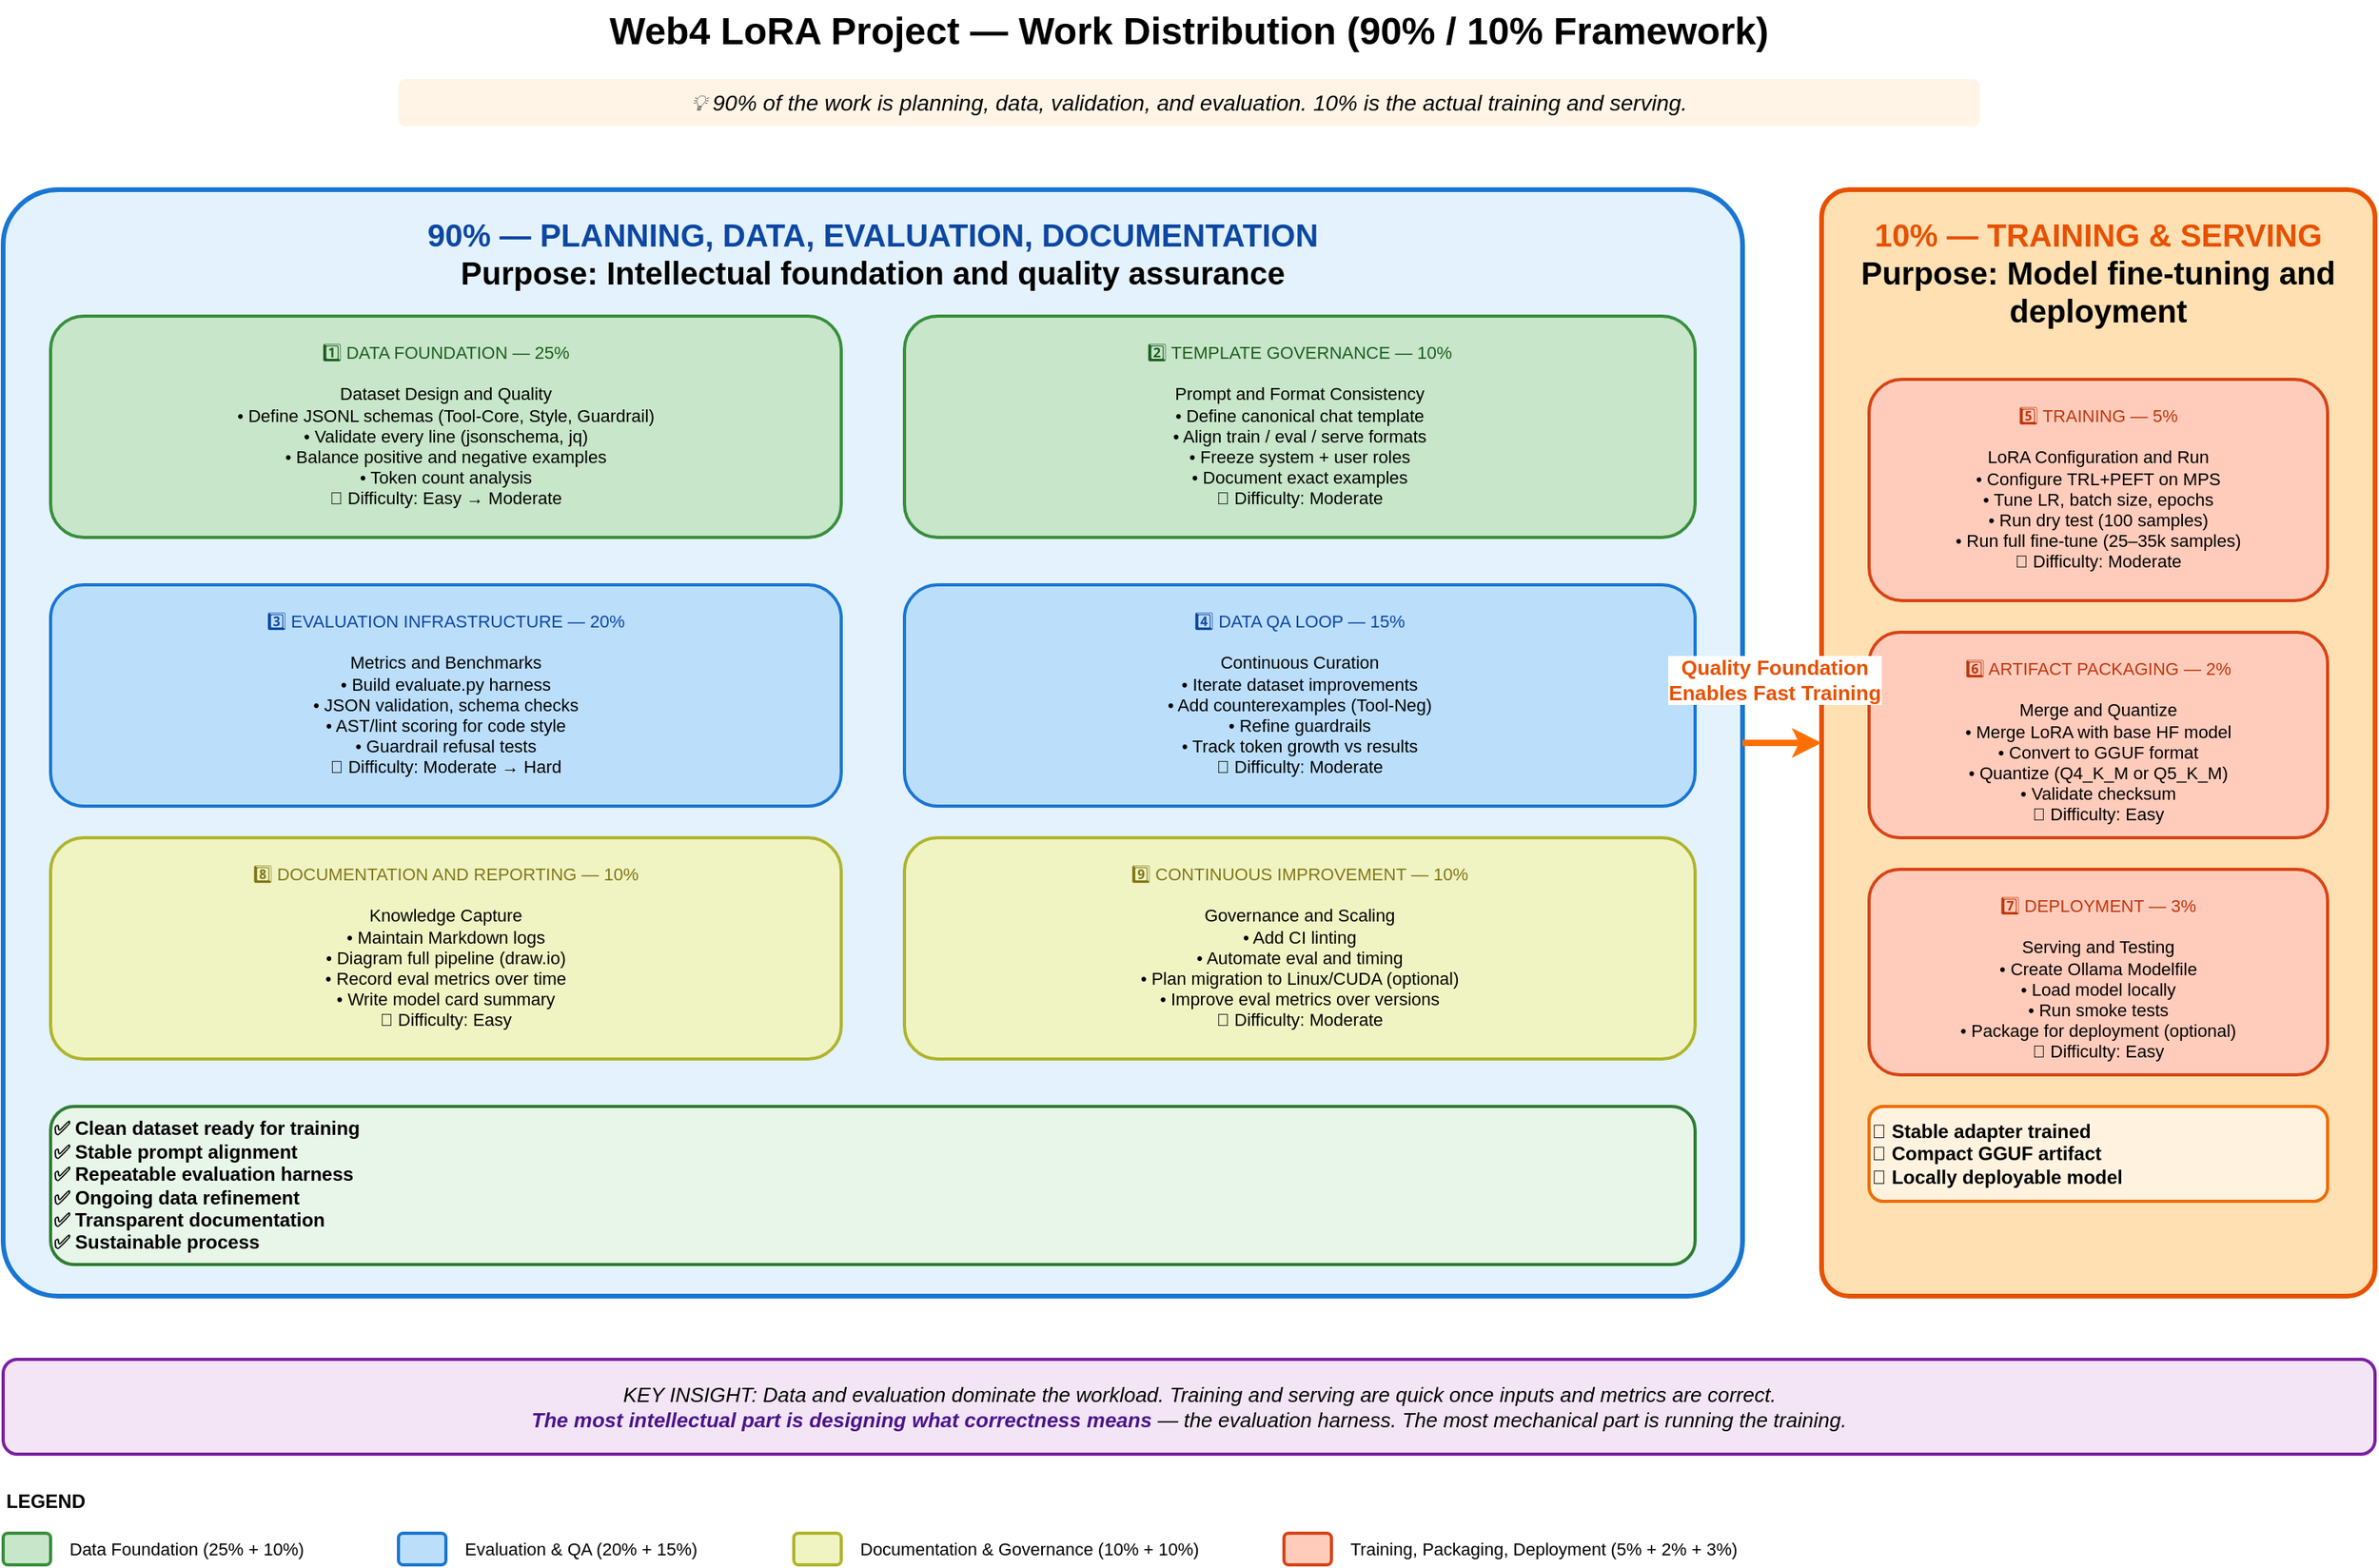 <mxfile>
    <diagram name="Work Distribution 90/10" id="work-dist-90-10">
        <mxGraphModel dx="1829" dy="711" grid="1" gridSize="10" guides="1" tooltips="1" connect="1" arrows="1" fold="1" page="1" pageScale="1" pageWidth="1600" pageHeight="1200" math="0" shadow="0">
            <root>
                <mxCell id="0"/>
                <mxCell id="1" parent="0"/>
                <mxCell id="title" value="Web4 LoRA Project — Work Distribution (90% / 10% Framework)" style="text;html=1;strokeColor=none;fillColor=none;align=center;verticalAlign=middle;whiteSpace=wrap;rounded=0;fontSize=24;fontStyle=1" parent="1" vertex="1">
                    <mxGeometry x="300" y="20" width="1000" height="40" as="geometry"/>
                </mxCell>
                <mxCell id="subtitle" value="💡 90% of the work is planning, data, validation, and evaluation. 10% is the actual training and serving." style="text;html=1;strokeColor=none;fillColor=#FFF4E6;align=center;verticalAlign=middle;whiteSpace=wrap;rounded=1;fontSize=14;fontStyle=2" parent="1" vertex="1">
                    <mxGeometry x="300" y="70" width="1000" height="30" as="geometry"/>
                </mxCell>
                <object label="&lt;font color=&quot;#0D47A1&quot;&gt;90% — PLANNING, DATA, EVALUATION, DOCUMENTATION&lt;/font&gt;&#xa;Purpose: Intellectual foundation and quality assurance" tooltip="The 90 percent Planning, Data, Evaluation, and Documentation phase represents the intellectual foundation of the Web4 LoRA project. This substantial effort allocation reflects a fundamental truth in machine learning: the quality of your training data and evaluation methodology determines model success far more than training hyperparameters or architecture choices. This phase encompasses nine distinct activities: Data Foundation (25 percent) creates clean, schema-valid datasets with proper JSONL formatting and balanced examples. Template Governance (10 percent) ensures consistent chat formatting across training, evaluation, and serving to prevent prompt misalignment. Evaluation Infrastructure (20 percent) builds the quantitative harness for measuring model quality with metrics like JSON validity, code style compliance, and guardrail refusal accuracy. Data QA Loop (15 percent) continuously refines the dataset by adding counterexamples, fixing edge cases, and tracking improvement over iterations. Documentation and Reporting (10 percent) maintains transparent records of decisions, metrics, and pipeline design. Continuous Improvement (10 percent) adds governance like CI linting and automated evaluation to ensure sustainability. The 90 percent allocation is not arbitrary - it reflects real-world experience that data quality issues, evaluation design challenges, and documentation gaps consume the majority of project time. Training itself (5 percent) is relatively quick once you have clean data and know what success looks like. The expected outcome is a quality foundation that enables fast, confident training iterations. When data is clean and evaluation is trustworthy, you can quickly identify and fix issues rather than guessing whether poor results are due to data problems, prompt misalignment, or training configuration. This front-loaded investment in quality pays dividends throughout the project lifecycle by eliminating the most common sources of training failures and enabling reproducible, scientific iteration on model improvements." id="planning-box">
                    <mxCell style="rounded=1;whiteSpace=wrap;html=1;fillColor=#E3F2FD;strokeColor=#1976D2;strokeWidth=3;arcSize=5;fontSize=20;fontStyle=1;verticalAlign=top;spacingTop=10;" parent="1" vertex="1">
                        <mxGeometry x="50" y="140" width="1100" height="700" as="geometry"/>
                    </mxCell>
                </object>
                <object label="&lt;font color=&quot;#1B5E20&quot;&gt;1️⃣ DATA FOUNDATION — 25%&lt;/font&gt;&#xa;&#xa;Dataset Design and Quality&#xa;• Define JSONL schemas (Tool-Core, Style, Guardrail)&#xa;• Validate every line (jsonschema, jq)&#xa;• Balance positive and negative examples&#xa;• Token count analysis&#xa;🎯 Difficulty: Easy → Moderate" tooltip="Data Foundation (25 percent of total effort) establishes the quality foundation for the entire Web4 LoRA project by creating a clean, well-structured dataset that teaches the model correct Web4 patterns. Define JSONL schemas means creating strict schemas for three main buckets: Tool-Core (structured tool-calling with JSON output), Style (Web4 coding conventions and architecture patterns), and Guardrail (refusal patterns for inappropriate requests). Each schema specifies required fields (task_type, instruction, input, output), data types, and validation rules to ensure consistency across all training examples. Validate every line uses automated tools like jsonschema for schema compliance and jq for JSON parsing to catch malformed data before training. This prevents training failures due to corrupt data and ensures every example is properly formatted. Balance positive and negative examples means including both correct patterns (what to do) and counterexamples (what not to do). For Tool-Core, this includes Tool-Neg examples showing incorrect tool usage. For Guardrails, this means both refusal patterns and acceptable requests. The balance prevents the model from being too permissive or too restrictive. Token count analysis ensures all training examples fit within the model maximum sequence length (typically 2048 or 4096 tokens). This involves tokenizing each example, measuring token counts, identifying outliers, and either splitting long examples or removing them. Proper token analysis prevents truncation during training that would corrupt learning. The 25 percent effort allocation reflects that dataset quality is the single most important factor in fine-tuning success - garbage in, garbage out. Expected outcome is a clean, schema-valid dataset ready for LoRA training with confidence that every example teaches correct patterns. Difficulty ranges from Easy (basic JSONL formatting) to Moderate (balancing examples, handling edge cases) but does not require ML expertise, just attention to detail and data quality discipline." id="phase1">
                    <mxCell style="rounded=1;whiteSpace=wrap;html=1;fillColor=#C8E6C9;strokeColor=#388E3C;strokeWidth=2;fontSize=11;fontStyle=0;verticalAlign=top;spacingTop=10;" parent="1" vertex="1">
                        <mxGeometry x="80" y="220" width="500" height="140" as="geometry"/>
                    </mxCell>
                </object>
                <object label="&lt;font color=&quot;#1B5E20&quot;&gt;2️⃣ TEMPLATE GOVERNANCE — 10%&lt;/font&gt;&#xa;&#xa;Prompt and Format Consistency&#xa;• Define canonical chat template&#xa;• Align train / eval / serve formats&#xa;• Freeze system + user roles&#xa;• Document exact examples&#xa;🎯 Difficulty: Moderate" tooltip="Template Governance (10 percent of total effort) ensures consistent chat formatting across training, evaluation, and serving to prevent the most common and frustrating source of fine-tuning failures: prompt misalignment. Define canonical chat template means establishing the exact format for system messages, user messages, and assistant responses that will be used throughout the project. For example, ChatML format with specific tags or Llama-2 style with special tokens. The template must be frozen early and never changed mid-project. Align train, eval, and serve formats ensures the model sees the same prompt structure during training (TRL/PEFT), evaluation (your test harness), and production serving (Ollama/vLLM). Misalignment here causes mysterious performance drops where the model works in training but fails in production because the prompt format changed. Freeze system and user roles means deciding upfront what instructions go in the system message versus user message and maintaining this separation consistently. For Web4, this might mean system message contains tool schemas while user message contains the actual request. Document exact examples creates reference templates showing the complete formatting including special tokens, whitespace, and newlines. These examples serve as the source of truth for all code that generates prompts. The 10 percent effort allocation reflects that while prompt formatting seems trivial, getting it right across multiple tools (training framework, evaluation scripts, serving platform) requires careful attention and validation. Common pitfalls include extra newlines that change tokenization, missing special tokens that confuse the model, and inconsistent role assignments that break tool-calling. Expected outcome is stable and deterministic prompt alignment where the model receives consistent formatting throughout its lifecycle. Difficulty is Moderate because it requires understanding how different tools handle chat templates and debugging subtle tokenization differences that are hard to spot visually." id="phase2">
                    <mxCell style="rounded=1;whiteSpace=wrap;html=1;fillColor=#C8E6C9;strokeColor=#388E3C;strokeWidth=2;fontSize=11;fontStyle=0;verticalAlign=top;spacingTop=10;" parent="1" vertex="1">
                        <mxGeometry x="620" y="220" width="500" height="140" as="geometry"/>
                    </mxCell>
                </object>
                <object label="&lt;font color=&quot;#0D47A1&quot;&gt;3️⃣ EVALUATION INFRASTRUCTURE — 20%&lt;/font&gt;&#xa;&#xa;Metrics and Benchmarks&#xa;• Build evaluate.py harness&#xa;• JSON validation, schema checks&#xa;• AST/lint scoring for code style&#xa;• Guardrail refusal tests&#xa;🎯 Difficulty: Moderate → Hard" tooltip="Evaluation Infrastructure (20 percent of total effort) builds the quantitative harness for measuring model quality, answering the critical question: how do you know if your model is good. Build evaluate.py harness creates a standalone script that runs the model on a hold-out test set and produces numerical scores for different capabilities. This harness must be deterministic (same input always produces same output) and automated (no manual inspection required for pass/fail decisions). JSON validation and schema checks verify that the model generates syntactically correct JSON that matches expected schemas. For tool-calling models, this measures whether the model outputs parseable JSON with required fields and correct data types. A model that generates 95 percent valid JSON is usable in production, while one that generates 60 percent valid JSON is not. AST and lint scoring for code style uses automated tools like ESLint or Prettier to measure whether generated code follows style guidelines. For Web4, this might check proper naming conventions, correct imports, and proper class structure. AST (Abstract Syntax Tree) analysis verifies code structure beyond surface formatting. Guardrail refusal tests measure whether the model correctly refuses inappropriate requests using the REFUSAL tag. This tests both precision (does it refuse bad requests) and recall (does it accept good requests). The evaluation harness must test edge cases, adversarial inputs, and common failure modes, not just happy path examples. The 20 percent effort allocation reflects that designing good evaluation metrics is intellectually challenging - you must define what correctness means quantitatively. Poor evaluation leads to over-optimizing on the wrong metrics or missing critical failures. Expected outcome is repeatable quantitative evaluation of model quality that provides trustworthy signals for improvement. You should be able to run evaluate.py, see scores, make changes, and confidently know whether the change helped or hurt. Difficulty is Moderate to Hard because it requires both programming skill (building the harness) and domain expertise (knowing what to measure and how)." id="phase3">
                    <mxCell style="rounded=1;whiteSpace=wrap;html=1;fillColor=#BBDEFB;strokeColor=#1976D2;strokeWidth=2;fontSize=11;fontStyle=0;verticalAlign=top;spacingTop=10;" parent="1" vertex="1">
                        <mxGeometry x="80" y="390" width="500" height="140" as="geometry"/>
                    </mxCell>
                </object>
                <object label="&lt;font color=&quot;#0D47A1&quot;&gt;4️⃣ DATA QA LOOP — 15%&lt;/font&gt;&#xa;&#xa;Continuous Curation&#xa;• Iterate dataset improvements&#xa;• Add counterexamples (Tool-Neg)&#xa;• Refine guardrails&#xa;• Track token growth vs results&#xa;🎯 Difficulty: Moderate" tooltip="Data QA Loop (15 percent of total effort) continuously refines the dataset based on evaluation results and observed model failures, implementing a scientific improvement cycle. Iterate dataset improvements means using evaluation metrics to identify weaknesses (model generates invalid JSON 20 percent of the time, model refuses valid requests 5 percent of the time) and systematically adding training examples to address those weaknesses. This is evidence-based dataset curation, not random example generation. Add counterexamples (Tool-Neg) specifically targets common model mistakes by including negative examples. If the model often generates prose instead of JSON, add Tool-Neg examples showing the wrong way with corrections. If the model hallucinates tool names, add examples with similar-but-wrong names and proper refusals. Counterexamples teach the model what not to do, which is often more valuable than additional positive examples. Refine guardrails involves tuning the balance between safety and usefulness. If the model refuses too many benign requests (high false positive rate), add more examples of acceptable requests. If it accepts dangerous requests (low refusal rate), add more refusal examples with explanations. This iterative tuning is essential for production-ready guardrails. Track token growth versus results monitors dataset size and measures whether adding more examples continues to improve metrics or shows diminishing returns. If adding 1000 examples improves JSON validity from 85 percent to 90 percent but the next 1000 only improves it to 90.5 percent, you have hit the data ceiling and need qualitative improvements, not just more quantity. The 15 percent effort allocation reflects that quality improvement is iterative - you will not get the dataset perfect on the first try. Multiple rounds of train, evaluate, identify failures, add examples, and retrain are normal and expected. Expected outcome is ongoing dataset refinement that reduces overfit and bias while systematically addressing model weaknesses. Difficulty is Moderate because it requires analytical thinking to diagnose failures and creativity to design examples that fix specific issues rather than just adding more random data." id="phase4">
                    <mxCell style="rounded=1;whiteSpace=wrap;html=1;fillColor=#BBDEFB;strokeColor=#1976D2;strokeWidth=2;fontSize=11;fontStyle=0;verticalAlign=top;spacingTop=10;" parent="1" vertex="1">
                        <mxGeometry x="620" y="390" width="500" height="140" as="geometry"/>
                    </mxCell>
                </object>
                <object label="&lt;font color=&quot;#827717&quot;&gt;8️⃣ DOCUMENTATION AND REPORTING — 10%&lt;/font&gt;&#xa;&#xa;Knowledge Capture&#xa;• Maintain Markdown logs&#xa;• Diagram full pipeline (draw.io)&#xa;• Record eval metrics over time&#xa;• Write model card summary&#xa;🎯 Difficulty: Easy" tooltip="Documentation and Reporting (10 percent of total effort) maintains transparent records of decisions, metrics, and pipeline design to ensure reproducibility and knowledge transfer. Maintain Markdown logs creates running documentation of key decisions, experiments tried, and lessons learned. This includes rationale for hyperparameter choices, explanations of why certain dataset changes were made, and records of what worked versus what failed. These logs are invaluable when revisiting the project months later or onboarding new team members. Diagram full pipeline using draw.io or similar tools creates visual representations of the complete training workflow: data preparation, validation, training, evaluation, and deployment. Diagrams communicate complex processes more effectively than text and serve as reference documentation for understanding system architecture. Record eval metrics over time tracks quantitative improvements across training iterations. This means logging scores from evaluate.py after each training run with timestamps, dataset versions, and hyperparameters. Tracking metrics over time reveals trends (are we improving or plateauing), validates that changes have intended effects, and provides data for retrospectives. Write model card summary documents the final model capabilities, limitations, intended use cases, and known failure modes following model card best practices. This transparency is essential for responsible AI deployment and helps users understand what the model can and cannot do. The 10 percent effort allocation recognizes that documentation often feels like overhead but pays massive dividends in project sustainability. Undocumented projects become unmaintainable as team members forget decisions or leave. Expected outcome is transparent, reproducible documentation that enables anyone to understand the complete training pipeline, reproduce results, and continue improving the model. Difficulty is Easy because it requires diligence and discipline, not specialized skills. The hard part is doing it consistently throughout the project rather than scrambling to document everything at the end." id="phase8">
                    <mxCell style="rounded=1;whiteSpace=wrap;html=1;fillColor=#F0F4C3;strokeColor=#AFB42B;strokeWidth=2;fontSize=11;fontStyle=0;verticalAlign=top;spacingTop=10;" parent="1" vertex="1">
                        <mxGeometry x="80" y="550" width="500" height="140" as="geometry"/>
                    </mxCell>
                </object>
                <object label="&lt;font color=&quot;#827717&quot;&gt;9️⃣ CONTINUOUS IMPROVEMENT — 10%&lt;/font&gt;&#xa;&#xa;Governance and Scaling&#xa;• Add CI linting&#xa;• Automate eval and timing&#xa;• Plan migration to Linux/CUDA (optional)&#xa;• Improve eval metrics over versions&#xa;🎯 Difficulty: Moderate" tooltip="Continuous Improvement (10 percent of total effort) adds governance and automation to ensure the training process is sustainable and can scale beyond the initial prototype. Add CI linting integrates automated checks into version control using GitHub Actions or similar CI/CD systems. This includes JSONL format validation, schema checking, and code linting to catch errors before they reach production. CI prevents regression where working datasets accidentally get corrupted by manual edits. Automate eval and timing creates scripts that automatically run evaluation after training completes and record timing metrics for each pipeline stage. Automation eliminates manual toil and ensures consistent evaluation methodology across all training runs. For example, a post-training hook that runs evaluate.py and appends results to a CSV log with timestamps. Plan migration to Linux or CUDA for optional future scaling documents the path to move from M1 Mac prototype to larger-scale training infrastructure. This includes identifying bottlenecks (is M1 too slow for larger datasets), researching cloud GPU options, and planning data migration strategies. Even if you never execute the migration, having a plan reduces risk. Improve eval metrics over versions means continuously refining what you measure and how. As you learn more about model failures, add new evaluation categories. If you discover the model has edge case failures not caught by existing metrics, design new tests. Evaluation methodology should evolve with your understanding. The 10 percent effort allocation reflects that sustainability work is often deferred during initial development but becomes critical for long-term success. Projects without governance accumulate technical debt and become hard to maintain. Expected outcome is a sustainable, repeatable training process with automated quality checks and clear evolution path. The project can continue improving over multiple iterations without requiring heroic manual effort. Difficulty is Moderate because it requires DevOps knowledge (CI setup, automation) and strategic thinking (planning future scaling) beyond basic training skills." id="phase9">
                    <mxCell style="rounded=1;whiteSpace=wrap;html=1;fillColor=#F0F4C3;strokeColor=#AFB42B;strokeWidth=2;fontSize=11;fontStyle=0;verticalAlign=top;spacingTop=10;" parent="1" vertex="1">
                        <mxGeometry x="620" y="550" width="500" height="140" as="geometry"/>
                    </mxCell>
                </object>
                <mxCell id="summary-90" value="✅ Clean dataset ready for training&lt;br&gt;✅ Stable prompt alignment&lt;br&gt;✅ Repeatable evaluation harness&lt;br&gt;✅ Ongoing data refinement&lt;br&gt;✅ Transparent documentation&lt;br&gt;✅ Sustainable process" style="rounded=1;whiteSpace=wrap;html=1;fillColor=#E8F5E9;strokeColor=#2E7D32;strokeWidth=2;align=left;verticalAlign=middle;fontSize=12;fontStyle=1" parent="1" vertex="1">
                    <mxGeometry x="80" y="720" width="1040" height="100" as="geometry"/>
                </mxCell>
                <object label="&lt;font color=&quot;#E65100&quot;&gt;10% — TRAINING &amp; SERVING&lt;/font&gt;&#xa;Purpose: Model fine-tuning and deployment" tooltip="The 10 percent Training and Serving phase represents the mechanical execution of the Web4 LoRA project after the intellectual foundation has been established. This modest effort allocation reflects a fundamental truth in machine learning: once you have clean data, proper evaluation metrics, and clear success criteria, the actual training and deployment are relatively quick and straightforward operations. This phase encompasses three distinct activities: Training (5 percent) configures and runs LoRA fine-tuning using TRL and PEFT on Mac M1 Metal, tuning hyperparameters like learning rate, batch size, and epochs, running dry tests with 100 samples to validate the pipeline, then executing full fine-tuning on 25-35k samples. Artifact Packaging (2 percent) merges LoRA adapters with the base Hugging Face model, converts to GGUF format using llama.cpp tools, applies quantization (Q4_K_M or Q5_K_M) to reduce file size while maintaining quality, and validates checksums to ensure artifact integrity. Deployment (3 percent) creates Ollama Modelfiles with proper configuration, loads the quantized model locally for testing, runs smoke tests using the evaluation dataset to verify correct behavior, and optionally packages the model for Docker Desktop Models for professional deployment. The 10 percent allocation is not arbitrary - it reflects real-world experience that training itself is fast (hours to days) compared to the weeks spent on data preparation and evaluation design. The expected outcome is a stable LoRA adapter trained on M1 hardware, a compact GGUF artifact ready for serving (typically 2-4GB for Q4 quantization), and a locally deployable quantized model responding correctly to Web4 component generation requests. When the 90 percent foundation is solid, this 10 percent execution phase proceeds smoothly with minimal debugging or iteration. The difficulty ranges from Easy (packaging and deployment are well-documented processes) to Moderate (training requires understanding hyperparameters and monitoring for overfitting), but none of these tasks require advanced ML expertise - just careful following of established procedures and validation that each step produces expected outputs." id="training-box">
                    <mxCell style="rounded=1;whiteSpace=wrap;html=1;fillColor=#FFE0B2;strokeColor=#E65100;strokeWidth=3;arcSize=5;fontSize=20;fontStyle=1;verticalAlign=top;spacingTop=10;" parent="1" vertex="1">
                        <mxGeometry x="1200" y="140" width="350" height="700" as="geometry"/>
                    </mxCell>
                </object>
                <object label="&lt;font color=&quot;#BF360C&quot;&gt;5️⃣ TRAINING — 5%&lt;/font&gt;&#xa;&#xa;LoRA Configuration and Run&#xa;• Configure TRL+PEFT on MPS&#xa;• Tune LR, batch size, epochs&#xa;• Run dry test (100 samples)&#xa;• Run full fine-tune (25–35k samples)&#xa;🎯 Difficulty: Moderate" tooltip="Training (5 percent of total effort) is where the actual LoRA fine-tuning happens using TRL (Transformer Reinforcement Learning) and PEFT (Parameter Efficient Fine-Tuning) libraries on Mac M1 Metal Performance Shaders backend. Configure TRL and PEFT means setting up the training pipeline with appropriate LoRA configuration including rank (typically 8-32), alpha scaling factor (typically 16-64), target modules (q_proj, v_proj for attention layers), dropout rate (0.05-0.1), and bias handling (none or all). The configuration also specifies training arguments like output directory, number of epochs (2-4 for fine-tuning), warmup steps, logging intervals, and save strategies. Tune learning rate, batch size, and epochs involves finding the right balance between training speed and model quality. Learning rates for LoRA typically range from 1e-4 to 3e-4, much higher than full fine-tuning because only a small subset of parameters are being trained. Batch size depends on available unified memory (4-16 on M1 with 32GB RAM using gradient accumulation) and affects training stability. Epoch count balances learning (too few and the model underfits) and overfitting (too many and it memorizes training data). Run dry test with 100 samples validates the entire pipeline end-to-end before committing to full training. This catches configuration errors, data format issues, memory problems, and training instability early when iteration is cheap. The dry test should complete in 10-30 minutes and produce a basic model that shows some learning on training examples. Run full fine-tune on 25-35k samples is the main training job, typically taking 4-12 hours on M1 depending on model size, sequence length, and batch size. During training, monitor loss curves (should decrease smoothly), gradient norms (should be stable), and checkpoint metrics (should improve over epochs). The 5 percent effort allocation reflects that once data is clean and configuration is correct, training is mostly automated waiting - the machine does the work. Expected outcome is a stable LoRA adapter (typically 50-200MB) with training metrics showing successful learning (loss decreased, evaluation metrics improved, no NaN or Inf values). Difficulty is Moderate because it requires understanding hyperparameters, recognizing overfitting or underfitting, and debugging training failures, but established best practices and frameworks like TRL make this much easier than implementing training loops from scratch." id="phase5">
                    <mxCell style="rounded=1;whiteSpace=wrap;html=1;fillColor=#FFCCBC;strokeColor=#D84315;strokeWidth=2;fontSize=11;fontStyle=0;verticalAlign=top;spacingTop=10;" parent="1" vertex="1">
                        <mxGeometry x="1230" y="260" width="290" height="140" as="geometry"/>
                    </mxCell>
                </object>
                <object label="&lt;font color=&quot;#BF360C&quot;&gt;6️⃣ ARTIFACT PACKAGING — 2%&lt;/font&gt;&#xa;&#xa;Merge and Quantize&#xa;• Merge LoRA with base HF model&#xa;• Convert to GGUF format&#xa;• Quantize (Q4_K_M or Q5_K_M)&#xa;• Validate checksum&#xa;🎯 Difficulty: Easy" tooltip="Artifact Packaging (2 percent of total effort) transforms the trained LoRA adapter into a production-ready, quantized GGUF model suitable for efficient inference and deployment. This phase bridges the gap between training artifacts (PyTorch checkpoints) and serving formats (quantized GGUF). Merge LoRA with base Hugging Face model combines the learned LoRA weights (typically 50-200MB) with the original base model (typically 13GB for a 7B model) to create a single, self-contained model that incorporates all fine-tuned knowledge. This process uses libraries like PEFT to apply the low-rank updates to the base model weights, resulting in a complete model file that no longer requires separate adapter loading. The merge typically takes 5-15 minutes and requires sufficient disk space for both source and output models (at least 30GB for a 7B model). Convert to GGUF format uses llama.cpp conversion tools (convert.py or convert-hf-to-gguf.py) to transform the merged Hugging Face model into GGUF (GGML Universal Format), which is optimized for CPU and Metal inference with llama.cpp and Ollama. The conversion handles tokenizer files, model architecture metadata, and weight tensor formats. This step typically takes 5-10 minutes and validates that the conversion maintains model integrity. Quantize to Q4_K_M or Q5_K_M applies post-training quantization to reduce model size and increase inference speed with minimal quality loss. Q4_K_M (4-bit mixed quantization) reduces a 7B model from 13GB to approximately 4GB with negligible quality degradation for most tasks. Q5_K_M (5-bit) provides slightly better quality at approximately 5GB. The quantization process uses llama.cpp quantize tool and takes 3-8 minutes. Validate checksum ensures the final artifact has not been corrupted during the merge, conversion, and quantization pipeline. This involves computing SHA256 hashes and comparing file sizes against expected ranges. The 2 percent effort allocation reflects that this is a well-established, mostly automated process with clear steps and error messages. Expected outcome is a compact GGUF artifact (2-5GB depending on quantization level) that loads quickly in Ollama, runs efficiently on M1 hardware, and maintains the fine-tuned model quality. Difficulty is Easy because the tools (PEFT, llama.cpp) handle complexity automatically and the process rarely requires debugging beyond ensuring sufficient disk space and memory." id="phase6">
                    <mxCell style="rounded=1;whiteSpace=wrap;html=1;fillColor=#FFCCBC;strokeColor=#D84315;strokeWidth=2;fontSize=11;fontStyle=0;verticalAlign=top;spacingTop=10;" parent="1" vertex="1">
                        <mxGeometry x="1230" y="420" width="290" height="130" as="geometry"/>
                    </mxCell>
                </object>
                <object label="&lt;font color=&quot;#BF360C&quot;&gt;7️⃣ DEPLOYMENT — 3%&lt;/font&gt;&#xa;&#xa;Serving and Testing&#xa;• Create Ollama Modelfile&#xa;• Load model locally&#xa;• Run smoke tests&#xa;• Package for deployment (optional)&#xa;🎯 Difficulty: Easy" tooltip="Deployment (3 percent of total effort) makes the quantized GGUF model available for actual use through Ollama, validates it works correctly, and optionally packages it for distribution or production deployment. This final phase ensures the fine-tuned model is accessible and performs as expected in real-world scenarios. Create Ollama Modelfile defines the model configuration including the FROM directive pointing to the quantized GGUF file, TEMPLATE specifying the chat format (must match training template for consistency), PARAMETER settings like temperature, top_p, and stop tokens, and SYSTEM message defining the model role and behavior. The Modelfile acts as a declarative specification for model serving and typically takes 2-5 minutes to create and validate. Load model locally uses the ollama create command to import the Modelfile and register the model in Ollama model registry, followed by ollama run to start an interactive session or ollama serve to launch a persistent API server. Loading typically takes 5-15 seconds for quantized models thanks to GGUF efficient memory mapping. Once loaded, the model is ready for inference through CLI, REST API, or integration with applications. Run smoke tests validates the deployed model produces correct responses using the hold-out evaluation dataset. This involves testing key capabilities: correct tool-calling format for Tool-Core examples, adherence to Web4 coding standards for Style examples, proper refusal behavior for Guardrail examples, and general reasoning and instruction-following. Smoke tests should complete in 5-10 minutes and catch issues like prompt misalignment, quality regressions, or serving configuration problems before production use. Package for deployment (optional) creates distributable artifacts like Docker containers with ollama and the model pre-loaded, OCI model artifacts for Docker Desktop Models tab, or tar archives for sharing with team members. Packaging enables professional deployment scenarios with version control, reproducibility, and easy distribution. The 3 percent effort allocation reflects that Ollama abstracts away most serving complexity - no need to write serving code, handle batching, or manage GPU memory manually. Expected outcome is a locally deployable quantized model responding correctly to Web4 component generation requests with proper formatting, framework compliance, and fast inference times (typically 10-50 tokens per second on M1). Difficulty is Easy because Ollama provides excellent defaults and clear documentation, and the process rarely requires debugging beyond ensuring the chat template matches training format." id="phase7">
                    <mxCell style="rounded=1;whiteSpace=wrap;html=1;fillColor=#FFCCBC;strokeColor=#D84315;strokeWidth=2;fontSize=11;fontStyle=0;verticalAlign=top;spacingTop=10;" parent="1" vertex="1">
                        <mxGeometry x="1230" y="570" width="290" height="130" as="geometry"/>
                    </mxCell>
                </object>
                <mxCell id="summary-10" value="🚀 Stable adapter trained&lt;br&gt;🚀 Compact GGUF artifact&lt;br&gt;🚀 Locally deployable model" style="rounded=1;whiteSpace=wrap;html=1;fillColor=#FFF3E0;strokeColor=#EF6C00;strokeWidth=2;align=left;verticalAlign=middle;fontSize=12;fontStyle=1" parent="1" vertex="1">
                    <mxGeometry x="1230" y="720" width="290" height="60" as="geometry"/>
                </mxCell>
                <mxCell id="arrow1" value="" style="endArrow=classic;html=1;rounded=0;strokeWidth=4;strokeColor=#FF6F00;exitX=1;exitY=0.5;exitDx=0;exitDy=0;entryX=0;entryY=0.5;entryDx=0;entryDy=0;" parent="1" source="planning-box" target="training-box" edge="1">
                    <mxGeometry width="50" height="50" relative="1" as="geometry">
                        <mxPoint x="1160" y="490" as="sourcePoint"/>
                        <mxPoint x="1210" y="440" as="targetPoint"/>
                    </mxGeometry>
                </mxCell>
                <mxCell id="arrow-label" value="Quality Foundation&lt;br&gt;Enables Fast Training" style="edgeLabel;html=1;align=center;verticalAlign=middle;resizable=0;points=[];fontSize=13;fontStyle=1;fontColor=#E65100;fillColor=#FFF8E1;strokeColor=#FF8F00;rounded=1;" parent="arrow1" vertex="1" connectable="0">
                    <mxGeometry x="-0.1" y="2" relative="1" as="geometry">
                        <mxPoint x="-3" y="-38" as="offset"/>
                    </mxGeometry>
                </mxCell>
                <object label="🧩 KEY INSIGHT: Data and evaluation dominate the workload. Training and serving are quick once inputs and metrics are correct.&lt;br&gt;&lt;b&gt;&lt;font color=&quot;#4A148C&quot;&gt;The most intellectual part is designing what correctness means&lt;/font&gt;&lt;/b&gt; — the evaluation harness. The most mechanical part is running the training." tooltip="This key insight captures the fundamental asymmetry in machine learning project effort distribution that surprises most newcomers to fine-tuning. Data and evaluation dominate the workload means that 90 percent of project time is spent on activities that do not look like traditional AI work: cleaning datasets, writing validation scripts, designing test cases, debugging data format issues, and documenting decisions. This is not inefficiency - it reflects the reality that model quality is determined by input quality and measurement quality, not training hyperparameters. Training and serving are quick once inputs and metrics are correct means that the actual LoRA training (5 percent), model packaging (2 percent), and deployment (3 percent) are relatively fast, well-documented procedures that rarely require extensive debugging when the foundation is solid. A typical training run takes 4-12 hours on M1 hardware, packaging takes 15-25 minutes, and deployment takes minutes. Compare this to weeks spent on dataset curation and evaluation design. The most intellectual part is designing what correctness means - this is the hardest and most important challenge in any ML project. You must define quantitative metrics that capture model quality: What does it mean for generated code to be correct? Is 95 percent JSON validity good enough for production? How do you measure whether guardrails are too permissive or too restrictive? These questions require domain expertise, critical thinking, and iterative refinement. The evaluation harness is your ground truth - if your metrics are wrong, you will optimize for the wrong objectives and ship a model that fails in production despite passing all tests. This intellectual work cannot be automated or delegated to frameworks. The most mechanical part is running the training refers to the fact that once you have clean data and good evaluation metrics, the actual training process is relatively straightforward: configure TRL and PEFT with established best practices, run the training script, monitor loss curves, and wait for convergence. Frameworks like TRL handle the complexity of training loops, gradient accumulation, and checkpointing. This is mechanical work in the sense that you are following established procedures rather than solving novel problems. The contrast between intellectual (evaluation design) and mechanical (training execution) highlights where human expertise adds value versus where automation suffices. This insight has practical implications for project planning: allocate senior talent to evaluation design and dataset quality, use junior talent or automation for training execution and deployment. Recognize that the lack of visible training activity does not mean the project is stalled - the foundational work in the 90 percent phase is what enables the 10 percent execution phase to succeed quickly and reliably." id="bottom-summary">
                    <mxCell style="rounded=1;whiteSpace=wrap;html=1;fillColor=#F3E5F5;strokeColor=#7B1FA2;strokeWidth=2;align=center;verticalAlign=middle;fontSize=13;fontStyle=2" parent="1" vertex="1">
                        <mxGeometry x="50" y="880" width="1500" height="60" as="geometry"/>
                    </mxCell>
                </object>
                <mxCell id="legend-title" value="LEGEND" style="text;html=1;strokeColor=none;fillColor=none;align=left;verticalAlign=middle;whiteSpace=wrap;rounded=0;fontSize=12;fontStyle=1" parent="1" vertex="1">
                    <mxGeometry x="50" y="960" width="100" height="20" as="geometry"/>
                </mxCell>
                <mxCell id="legend1" value="" style="rounded=1;whiteSpace=wrap;html=1;fillColor=#C8E6C9;strokeColor=#388E3C;strokeWidth=2;" parent="1" vertex="1">
                    <mxGeometry x="50" y="990" width="30" height="20" as="geometry"/>
                </mxCell>
                <mxCell id="legend1-text" value="Data Foundation (25% + 10%)" style="text;html=1;strokeColor=none;fillColor=none;align=left;verticalAlign=middle;whiteSpace=wrap;rounded=0;fontSize=11;" parent="1" vertex="1">
                    <mxGeometry x="90" y="990" width="200" height="20" as="geometry"/>
                </mxCell>
                <mxCell id="legend2" value="" style="rounded=1;whiteSpace=wrap;html=1;fillColor=#BBDEFB;strokeColor=#1976D2;strokeWidth=2;" parent="1" vertex="1">
                    <mxGeometry x="300" y="990" width="30" height="20" as="geometry"/>
                </mxCell>
                <mxCell id="legend2-text" value="Evaluation &amp; QA (20% + 15%)" style="text;html=1;strokeColor=none;fillColor=none;align=left;verticalAlign=middle;whiteSpace=wrap;rounded=0;fontSize=11;" parent="1" vertex="1">
                    <mxGeometry x="340" y="990" width="200" height="20" as="geometry"/>
                </mxCell>
                <mxCell id="legend3" value="" style="rounded=1;whiteSpace=wrap;html=1;fillColor=#F0F4C3;strokeColor=#AFB42B;strokeWidth=2;" parent="1" vertex="1">
                    <mxGeometry x="550" y="990" width="30" height="20" as="geometry"/>
                </mxCell>
                <mxCell id="legend3-text" value="Documentation &amp; Governance (10% + 10%)" style="text;html=1;strokeColor=none;fillColor=none;align=left;verticalAlign=middle;whiteSpace=wrap;rounded=0;fontSize=11;" parent="1" vertex="1">
                    <mxGeometry x="590" y="990" width="260" height="20" as="geometry"/>
                </mxCell>
                <mxCell id="legend4" value="" style="rounded=1;whiteSpace=wrap;html=1;fillColor=#FFCCBC;strokeColor=#D84315;strokeWidth=2;" parent="1" vertex="1">
                    <mxGeometry x="860" y="990" width="30" height="20" as="geometry"/>
                </mxCell>
                <mxCell id="legend4-text" value="Training, Packaging, Deployment (5% + 2% + 3%)" style="text;html=1;strokeColor=none;fillColor=none;align=left;verticalAlign=middle;whiteSpace=wrap;rounded=0;fontSize=11;" parent="1" vertex="1">
                    <mxGeometry x="900" y="990" width="320" height="20" as="geometry"/>
                </mxCell>
            </root>
        </mxGraphModel>
    </diagram>
</mxfile>